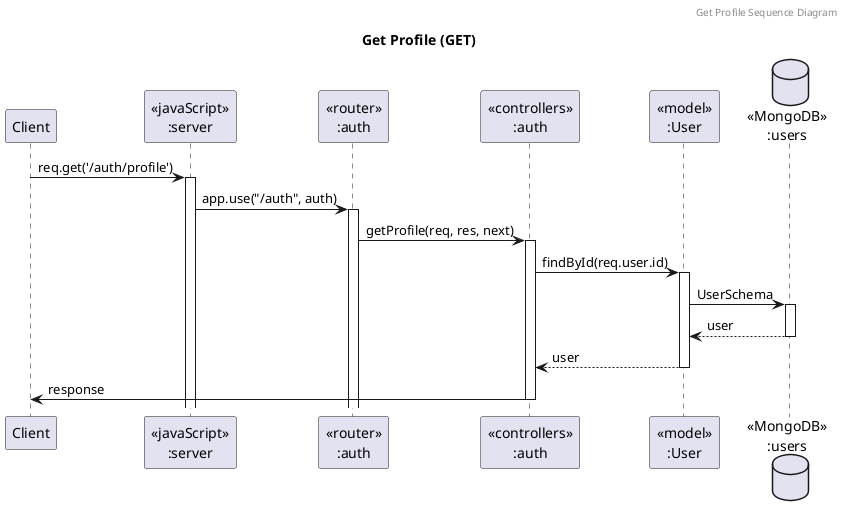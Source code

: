 @startuml Get Profile (GET)

header Get Profile Sequence Diagram
title "Get Profile (GET)"

participant "Client" as client
participant "<<javaScript>>\n:server" as server
participant "<<router>>\n:auth" as routerAuth
participant "<<controllers>>\n:auth" as controllersAuth
participant "<<model>>\n:User" as modelUser
database "<<MongoDB>>\n:users" as UsersDatabase

client->server ++:req.get('/auth/profile')
server->routerAuth ++:app.use("/auth", auth)
routerAuth -> controllersAuth ++:getProfile(req, res, next)
controllersAuth->modelUser ++:findById(req.user.id)
modelUser ->UsersDatabase ++: UserSchema
UsersDatabase --> modelUser --: user
controllersAuth <-- modelUser --: user
controllersAuth->client --: response

@enduml